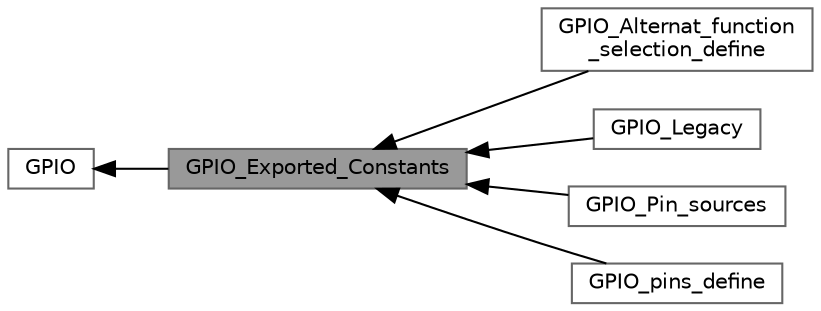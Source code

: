 digraph "GPIO_Exported_Constants"
{
 // LATEX_PDF_SIZE
  bgcolor="transparent";
  edge [fontname=Helvetica,fontsize=10,labelfontname=Helvetica,labelfontsize=10];
  node [fontname=Helvetica,fontsize=10,shape=box,height=0.2,width=0.4];
  rankdir=LR;
  Node2 [id="Node000002",label="GPIO",height=0.2,width=0.4,color="grey40", fillcolor="white", style="filled",URL="$group___g_p_i_o.html",tooltip="GPIO driver modules."];
  Node5 [id="Node000005",label="GPIO_Alternat_function\l_selection_define",height=0.2,width=0.4,color="grey40", fillcolor="white", style="filled",URL="$group___g_p_i_o___alternat__function__selection__define.html",tooltip=" "];
  Node1 [id="Node000001",label="GPIO_Exported_Constants",height=0.2,width=0.4,color="gray40", fillcolor="grey60", style="filled", fontcolor="black",tooltip=" "];
  Node6 [id="Node000006",label="GPIO_Legacy",height=0.2,width=0.4,color="grey40", fillcolor="white", style="filled",URL="$group___g_p_i_o___legacy.html",tooltip=" "];
  Node4 [id="Node000004",label="GPIO_Pin_sources",height=0.2,width=0.4,color="grey40", fillcolor="white", style="filled",URL="$group___g_p_i_o___pin__sources.html",tooltip=" "];
  Node3 [id="Node000003",label="GPIO_pins_define",height=0.2,width=0.4,color="grey40", fillcolor="white", style="filled",URL="$group___g_p_i_o__pins__define.html",tooltip=" "];
  Node2->Node1 [shape=plaintext, dir="back", style="solid"];
  Node1->Node3 [shape=plaintext, dir="back", style="solid"];
  Node1->Node4 [shape=plaintext, dir="back", style="solid"];
  Node1->Node5 [shape=plaintext, dir="back", style="solid"];
  Node1->Node6 [shape=plaintext, dir="back", style="solid"];
}

